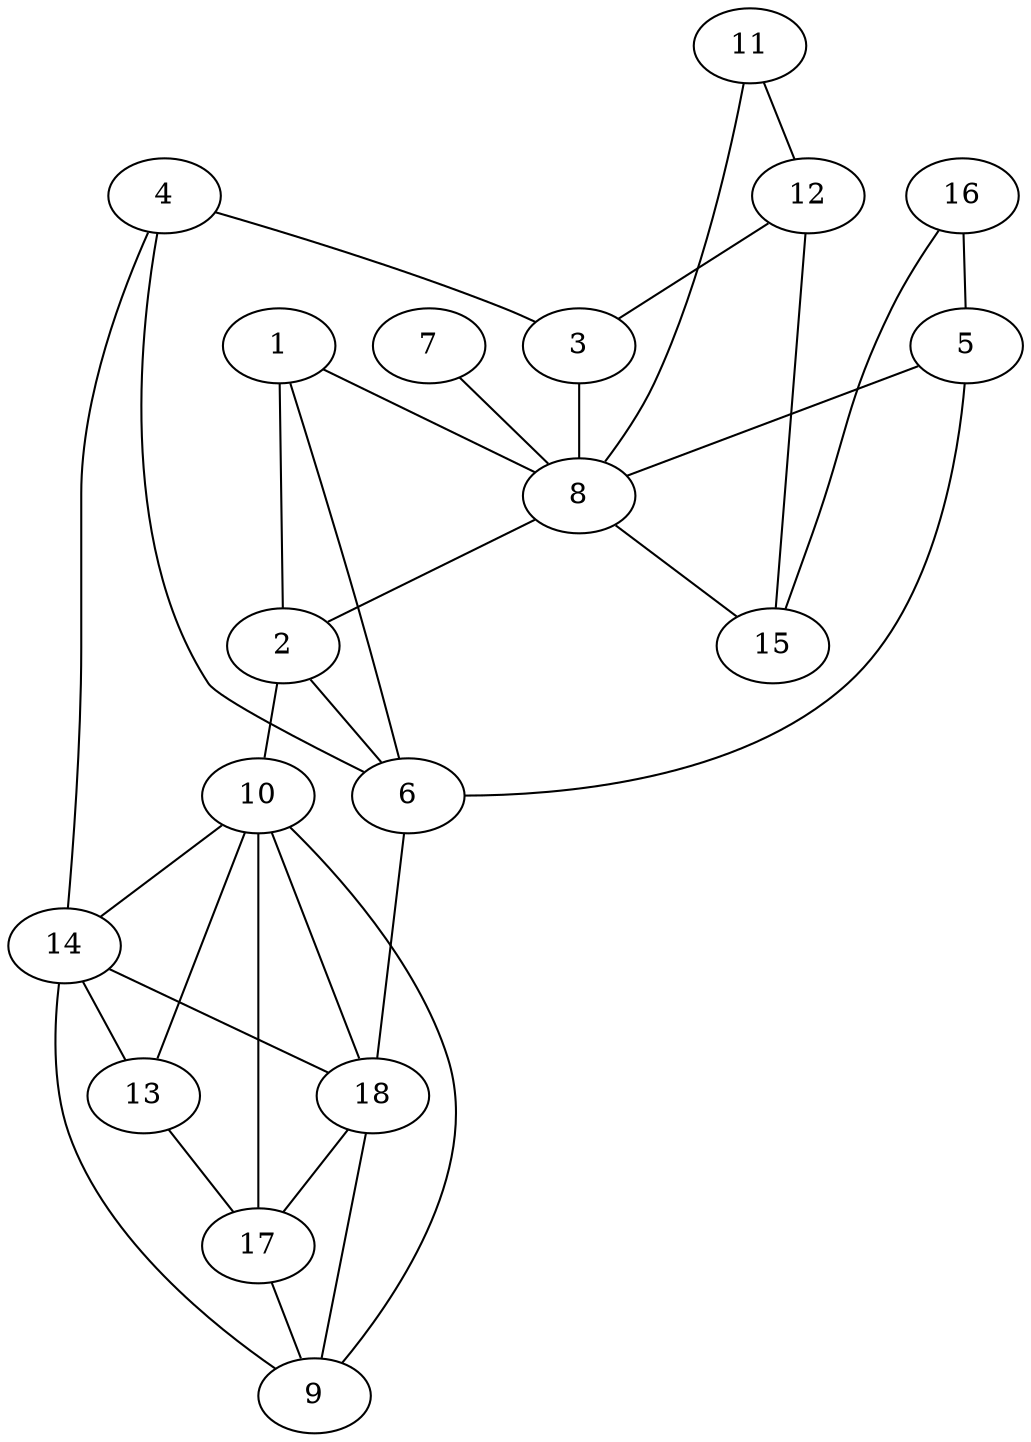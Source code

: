 graph pdb1oms {
	1	 [aaLength=20,
		sequence=ITIAADSIETAVKSELVNVA,
		type=0];
	8	 [aaLength=8,
		sequence=QGLGRRVT,
		type=1];
	1 -- 8	 [distance0="28.42081",
		frequency=1,
		type0=3];
	2	 [aaLength=33,
		sequence=GKVPXNIVAQRYGASVRQDVLGDLXSRNFIDAI,
		type=0];
	2 -- 1	 [distance0="30.99948",
		frequency=1,
		type0=3];
	6	 [aaLength=33,
		sequence=GKVPXNIVAQRYGASVRQDVLGDLXSRNFIDAI,
		type=0];
	2 -- 6	 [distance0="3.367588",
		frequency=1,
		type0=1];
	10	 [aaLength=4,
		sequence=GAPT,
		type=1];
	2 -- 10	 [distance0="8.0",
		frequency=1,
		type0=4];
	3	 [aaLength=20,
		sequence=ITIAADSIETAVKSELVNVA,
		type=0];
	3 -- 8	 [distance0="20.37147",
		frequency=1,
		type0=3];
	4	 [aaLength=33,
		sequence=GKVPXNIVAQRYGASVRQDVLGDLXSRNFIDAI,
		type=0];
	4 -- 3	 [distance0="30.78129",
		frequency=1,
		type0=3];
	4 -- 6	 [distance0="3.976879",
		frequency=1,
		type0=1];
	14	 [aaLength=4,
		sequence=GAPT,
		type=1];
	4 -- 14	 [distance0="8.0",
		frequency=1,
		type0=4];
	5	 [aaLength=20,
		sequence=ITIAADSIETAVKSELVNVA,
		type=0];
	5 -- 6	 [distance0="10.0",
		frequency=1,
		type0=4];
	5 -- 8	 [distance0="28.38651",
		frequency=1,
		type0=3];
	6 -- 1	 [distance0="30.67146",
		frequency=1,
		type0=3];
	18	 [aaLength=9,
		sequence=KINPAGAPT,
		type=1];
	6 -- 18	 [distance0="3.0",
		frequency=1,
		type0=4];
	7	 [aaLength=6,
		sequence=SHXQVS,
		type=1];
	7 -- 8	 [distance0="10.0",
		distance1="4.0",
		frequency=2,
		type0=3,
		type1=4];
	8 -- 2	 [distance0="30.0",
		frequency=1,
		type0=4];
	15	 [aaLength=5,
		sequence=HXQVS,
		type=1];
	8 -- 15	 [distance0="9.0",
		frequency=1,
		type0=3];
	9	 [aaLength=8,
		sequence=GEDFTYSV,
		type=1];
	9 -- 10	 [distance0="12.0",
		frequency=1,
		type0=3];
	10 -- 14	 [distance0="0.0",
		frequency=1,
		type0=1];
	11	 [aaLength=6,
		sequence=SHXQVS,
		type=1];
	11 -- 8	 [distance0="10.0",
		frequency=1,
		type0=3];
	12	 [aaLength=8,
		sequence=QGLGRRVT,
		type=1];
	11 -- 12	 [distance0="4.0",
		frequency=1,
		type0=4];
	12 -- 3	 [distance0="0.0",
		frequency=1,
		type0=5];
	12 -- 15	 [distance0="9.0",
		frequency=1,
		type0=3];
	13	 [aaLength=8,
		sequence=GEDFTYSV,
		type=1];
	13 -- 10	 [distance0="12.0",
		frequency=1,
		type0=3];
	17	 [aaLength=9,
		sequence=GEDFTYSVE,
		type=1];
	13 -- 17	 [distance0="0.0",
		frequency=1,
		type0=2];
	14 -- 9	 [distance0="12.0",
		frequency=1,
		type0=3];
	14 -- 13	 [distance0="8.0",
		frequency=1,
		type0=4];
	14 -- 18	 [distance0="5.0",
		frequency=1,
		type0=2];
	16	 [aaLength=8,
		sequence=QGLGRRVT,
		type=1];
	16 -- 5	 [distance0="0.0",
		frequency=1,
		type0=5];
	16 -- 15	 [distance0="9.0",
		frequency=1,
		type0=3];
	17 -- 9	 [distance0="0.0",
		frequency=1,
		type0=1];
	17 -- 10	 [distance0="12.0",
		frequency=1,
		type0=3];
	18 -- 9	 [distance0="17.0",
		frequency=1,
		type0=3];
	18 -- 10	 [distance0="5.0",
		frequency=1,
		type0=1];
	18 -- 17	 [distance0="8.0",
		frequency=1,
		type0=4];
}
